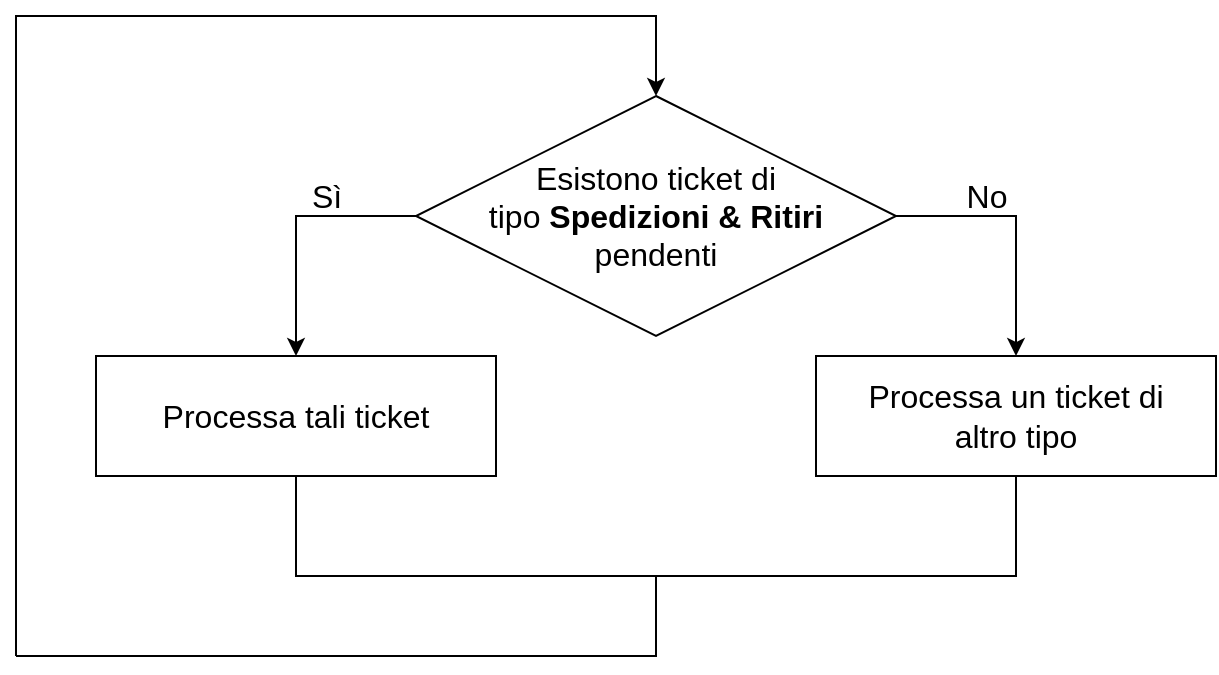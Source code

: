 <mxfile version="14.7.2" type="device"><diagram id="ONktyD5dCYArP5AiFOTc" name="Page-1"><mxGraphModel dx="868" dy="481" grid="1" gridSize="10" guides="1" tooltips="1" connect="1" arrows="1" fold="1" page="1" pageScale="1" pageWidth="850" pageHeight="1100" math="0" shadow="0"><root><mxCell id="0"/><mxCell id="1" parent="0"/><mxCell id="vE64YgY-CvuP6ewTXD48-10" style="edgeStyle=orthogonalEdgeStyle;rounded=0;orthogonalLoop=1;jettySize=auto;html=1;fontSize=16;" edge="1" parent="1" source="vE64YgY-CvuP6ewTXD48-1" target="vE64YgY-CvuP6ewTXD48-3"><mxGeometry relative="1" as="geometry"><Array as="points"><mxPoint x="220" y="300"/></Array></mxGeometry></mxCell><mxCell id="vE64YgY-CvuP6ewTXD48-17" style="edgeStyle=orthogonalEdgeStyle;rounded=0;orthogonalLoop=1;jettySize=auto;html=1;exitX=1;exitY=0.5;exitDx=0;exitDy=0;entryX=0.5;entryY=0;entryDx=0;entryDy=0;fontSize=16;" edge="1" parent="1" source="vE64YgY-CvuP6ewTXD48-1" target="vE64YgY-CvuP6ewTXD48-13"><mxGeometry relative="1" as="geometry"/></mxCell><mxCell id="vE64YgY-CvuP6ewTXD48-1" value="" style="rhombus;whiteSpace=wrap;html=1;" vertex="1" parent="1"><mxGeometry x="280" y="240" width="240" height="120" as="geometry"/></mxCell><mxCell id="vE64YgY-CvuP6ewTXD48-2" value="&lt;div&gt;&lt;font style=&quot;font-size: 16px&quot;&gt;Esistono ticket di &lt;br&gt;&lt;/font&gt;&lt;/div&gt;&lt;div&gt;&lt;font style=&quot;font-size: 16px&quot;&gt;tipo &lt;b&gt;Spedizioni &amp;amp; Ritiri&lt;/b&gt; &lt;br&gt;&lt;/font&gt;&lt;/div&gt;&lt;div&gt;&lt;font style=&quot;font-size: 16px&quot;&gt;pendenti&lt;/font&gt;&lt;/div&gt;" style="text;html=1;strokeColor=none;fillColor=none;align=center;verticalAlign=middle;whiteSpace=wrap;rounded=0;" vertex="1" parent="1"><mxGeometry x="290" y="255" width="220" height="90" as="geometry"/></mxCell><mxCell id="vE64YgY-CvuP6ewTXD48-11" value="Sì" style="text;html=1;align=center;verticalAlign=middle;resizable=0;points=[];autosize=1;strokeColor=none;fontSize=16;" vertex="1" parent="1"><mxGeometry x="220" y="280" width="30" height="20" as="geometry"/></mxCell><mxCell id="vE64YgY-CvuP6ewTXD48-26" style="edgeStyle=orthogonalEdgeStyle;rounded=0;orthogonalLoop=1;jettySize=auto;html=1;fontSize=16;endArrow=none;endFill=0;" edge="1" parent="1" source="vE64YgY-CvuP6ewTXD48-3"><mxGeometry relative="1" as="geometry"><mxPoint x="400" y="520" as="targetPoint"/><Array as="points"><mxPoint x="220" y="480"/><mxPoint x="400" y="480"/></Array></mxGeometry></mxCell><mxCell id="vE64YgY-CvuP6ewTXD48-3" value="" style="rounded=0;whiteSpace=wrap;html=1;" vertex="1" parent="1"><mxGeometry x="120" y="370" width="200" height="60" as="geometry"/></mxCell><mxCell id="vE64YgY-CvuP6ewTXD48-4" value="Processa tali ticket" style="text;html=1;strokeColor=none;fillColor=none;align=center;verticalAlign=middle;whiteSpace=wrap;rounded=0;fontSize=16;" vertex="1" parent="1"><mxGeometry x="135" y="390" width="170" height="20" as="geometry"/></mxCell><mxCell id="vE64YgY-CvuP6ewTXD48-27" style="rounded=0;orthogonalLoop=1;jettySize=auto;html=1;fontSize=16;endArrow=none;endFill=0;edgeStyle=orthogonalEdgeStyle;" edge="1" parent="1" source="vE64YgY-CvuP6ewTXD48-13"><mxGeometry relative="1" as="geometry"><mxPoint x="80" y="520" as="targetPoint"/><Array as="points"><mxPoint x="580" y="480"/><mxPoint x="400" y="480"/><mxPoint x="400" y="520"/><mxPoint x="80" y="520"/></Array></mxGeometry></mxCell><mxCell id="vE64YgY-CvuP6ewTXD48-13" value="" style="rounded=0;whiteSpace=wrap;html=1;" vertex="1" parent="1"><mxGeometry x="480" y="370" width="200" height="60" as="geometry"/></mxCell><mxCell id="vE64YgY-CvuP6ewTXD48-14" value="Processa un ticket di altro tipo" style="text;html=1;strokeColor=none;fillColor=none;align=center;verticalAlign=middle;whiteSpace=wrap;rounded=0;fontSize=16;" vertex="1" parent="1"><mxGeometry x="495" y="390" width="170" height="20" as="geometry"/></mxCell><mxCell id="vE64YgY-CvuP6ewTXD48-18" value="No" style="text;html=1;align=center;verticalAlign=middle;resizable=0;points=[];autosize=1;strokeColor=none;fontSize=16;" vertex="1" parent="1"><mxGeometry x="545" y="280" width="40" height="20" as="geometry"/></mxCell><mxCell id="vE64YgY-CvuP6ewTXD48-29" value="" style="endArrow=classic;html=1;fontSize=16;edgeStyle=orthogonalEdgeStyle;entryX=0.5;entryY=0;entryDx=0;entryDy=0;rounded=0;" edge="1" parent="1" target="vE64YgY-CvuP6ewTXD48-1"><mxGeometry width="50" height="50" relative="1" as="geometry"><mxPoint x="80" y="520" as="sourcePoint"/><mxPoint x="90" y="450" as="targetPoint"/><Array as="points"><mxPoint x="80" y="200"/><mxPoint x="400" y="200"/></Array></mxGeometry></mxCell></root></mxGraphModel></diagram></mxfile>